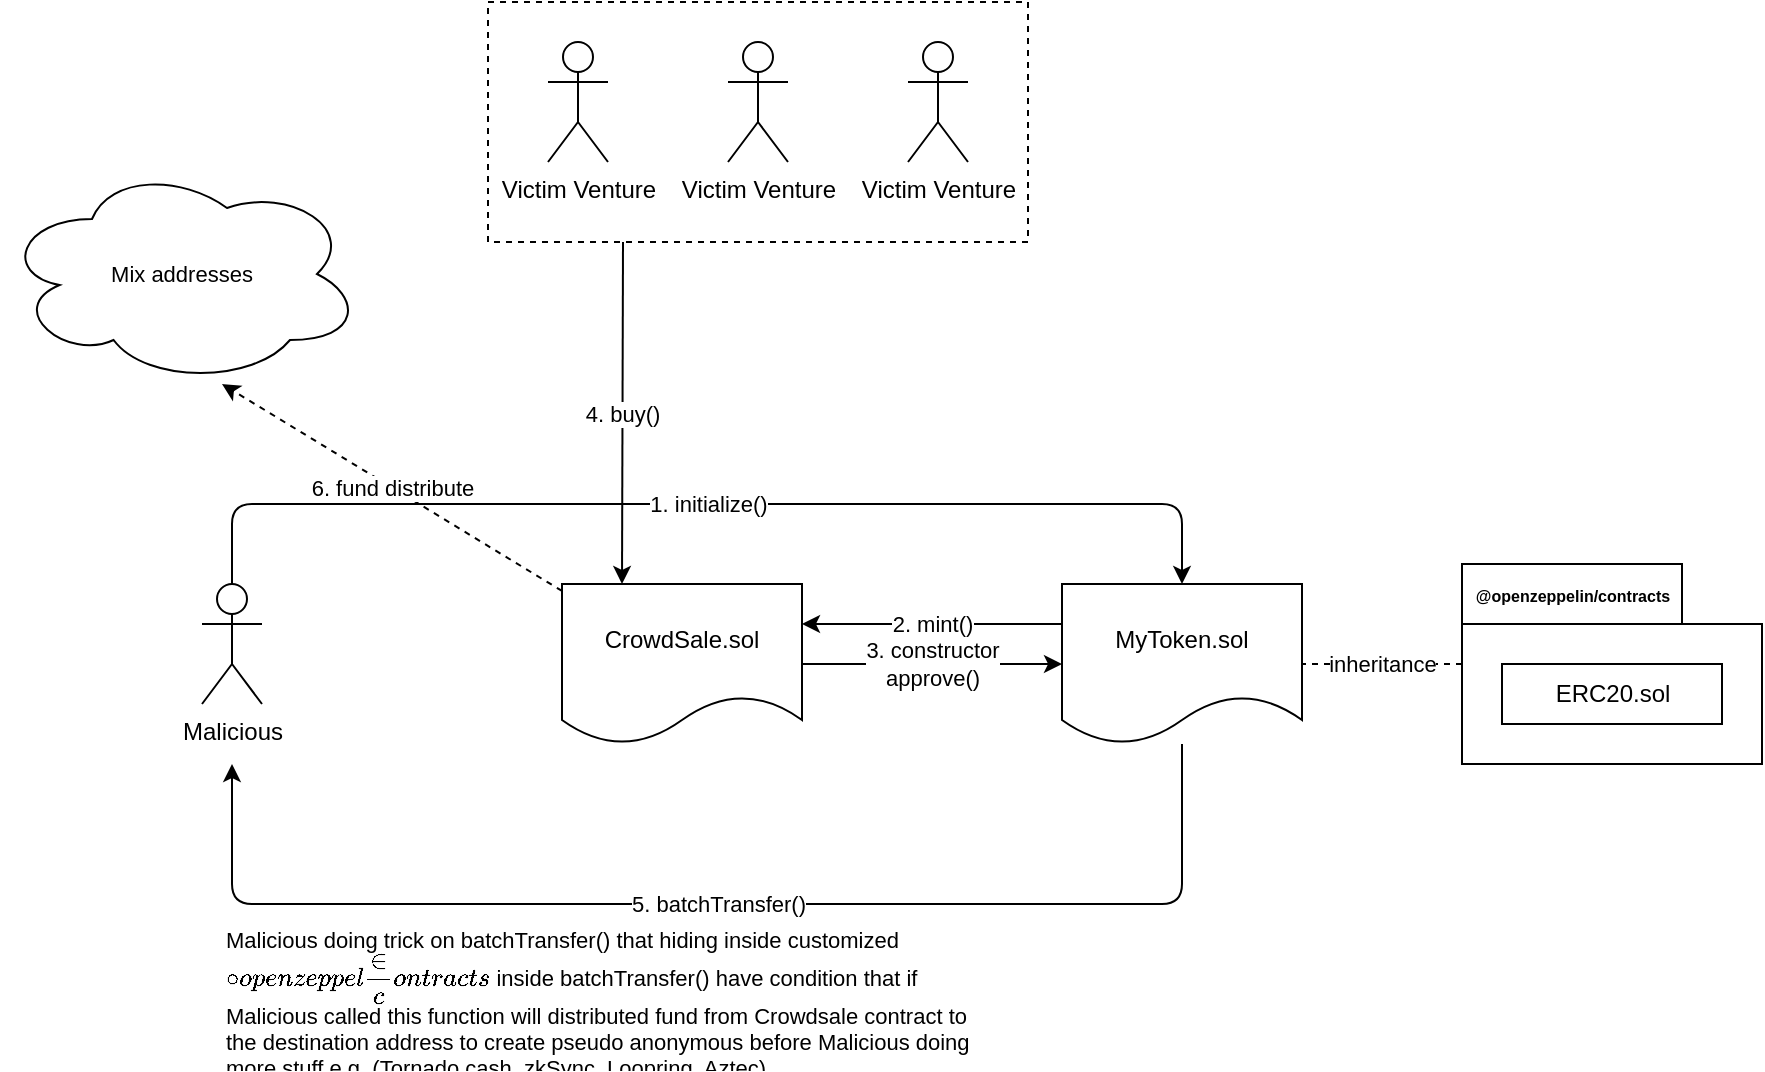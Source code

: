 <mxfile>
    <diagram id="Clo06Q7o2HWKj7E-864_" name="Page-1">
        <mxGraphModel dx="1113" dy="1722" grid="1" gridSize="10" guides="1" tooltips="1" connect="1" arrows="1" fold="1" page="1" pageScale="1" pageWidth="850" pageHeight="1100" background="#ffffff" math="0" shadow="0">
            <root>
                <mxCell id="0"/>
                <mxCell id="1" parent="0"/>
                <mxCell id="17" value="3. constructor&lt;br&gt;approve()" style="edgeStyle=none;html=1;startArrow=none;startFill=0;endArrow=classic;endFill=1;" parent="1" source="6" target="9" edge="1">
                    <mxGeometry relative="1" as="geometry"/>
                </mxCell>
                <mxCell id="36" value="4. buy()" style="edgeStyle=none;html=1;exitX=0.25;exitY=0;exitDx=0;exitDy=0;entryX=0.25;entryY=1;entryDx=0;entryDy=0;fontSize=11;startArrow=classic;startFill=1;endArrow=none;endFill=0;" parent="1" source="6" target="28" edge="1">
                    <mxGeometry relative="1" as="geometry"/>
                </mxCell>
                <mxCell id="40" value="6. fund distribute" style="edgeStyle=none;html=1;fontSize=11;startArrow=none;startFill=0;endArrow=classic;endFill=1;dashed=1;" parent="1" source="6" edge="1">
                    <mxGeometry relative="1" as="geometry">
                        <mxPoint x="60" y="140" as="targetPoint"/>
                    </mxGeometry>
                </mxCell>
                <mxCell id="6" value="CrowdSale.sol" style="shape=document;whiteSpace=wrap;html=1;boundedLbl=1;" parent="1" vertex="1">
                    <mxGeometry x="230" y="240" width="120" height="80" as="geometry"/>
                </mxCell>
                <mxCell id="10" value="2. mint()" style="edgeStyle=none;html=1;exitX=0;exitY=0.25;exitDx=0;exitDy=0;entryX=1;entryY=0.25;entryDx=0;entryDy=0;" parent="1" source="9" target="6" edge="1">
                    <mxGeometry relative="1" as="geometry"/>
                </mxCell>
                <mxCell id="14" value="1. initialize()" style="edgeStyle=none;html=1;endArrow=none;endFill=0;startArrow=classic;startFill=1;" parent="1" source="9" target="11" edge="1">
                    <mxGeometry relative="1" as="geometry">
                        <Array as="points">
                            <mxPoint x="540" y="200"/>
                            <mxPoint x="65" y="200"/>
                        </Array>
                    </mxGeometry>
                </mxCell>
                <mxCell id="19" value="5. batchTransfer()" style="edgeStyle=none;html=1;startArrow=none;startFill=0;endArrow=classic;endFill=1;" parent="1" source="9" edge="1">
                    <mxGeometry relative="1" as="geometry">
                        <mxPoint x="65" y="330" as="targetPoint"/>
                        <Array as="points">
                            <mxPoint x="540" y="400"/>
                            <mxPoint x="65" y="400"/>
                        </Array>
                    </mxGeometry>
                </mxCell>
                <mxCell id="9" value="MyToken.sol" style="shape=document;whiteSpace=wrap;html=1;boundedLbl=1;" parent="1" vertex="1">
                    <mxGeometry x="480" y="240" width="120" height="80" as="geometry"/>
                </mxCell>
                <mxCell id="11" value="Malicious" style="shape=umlActor;verticalLabelPosition=bottom;verticalAlign=top;html=1;outlineConnect=0;" parent="1" vertex="1">
                    <mxGeometry x="50" y="240" width="30" height="60" as="geometry"/>
                </mxCell>
                <mxCell id="22" value="&lt;font style=&quot;font-size: 11px;&quot;&gt;inheritance&lt;/font&gt;" style="edgeStyle=none;html=1;entryX=1;entryY=0.5;entryDx=0;entryDy=0;fontSize=11;startArrow=none;startFill=0;endArrow=none;endFill=0;dashed=1;" parent="1" source="20" target="9" edge="1">
                    <mxGeometry relative="1" as="geometry"/>
                </mxCell>
                <mxCell id="20" value="&lt;font style=&quot;font-size: 8px&quot;&gt;@openzeppelin/contracts&lt;/font&gt;" style="shape=folder;fontStyle=1;tabWidth=110;tabHeight=30;tabPosition=left;html=1;boundedLbl=1;labelInHeader=1;container=1;collapsible=0;recursiveResize=0;" parent="1" vertex="1">
                    <mxGeometry x="680" y="230" width="150" height="100" as="geometry"/>
                </mxCell>
                <mxCell id="21" value="ERC20.sol" style="html=1;" parent="20" vertex="1">
                    <mxGeometry width="110" height="30" relative="1" as="geometry">
                        <mxPoint x="20" y="50" as="offset"/>
                    </mxGeometry>
                </mxCell>
                <mxCell id="33" value="" style="group" parent="1" vertex="1" connectable="0">
                    <mxGeometry x="193" y="-51" width="270" height="120" as="geometry"/>
                </mxCell>
                <mxCell id="24" value="Victim Venture" style="shape=umlActor;verticalLabelPosition=bottom;verticalAlign=top;html=1;outlineConnect=0;" parent="33" vertex="1">
                    <mxGeometry x="30" y="20" width="30" height="60" as="geometry"/>
                </mxCell>
                <mxCell id="26" value="Victim Venture" style="shape=umlActor;verticalLabelPosition=bottom;verticalAlign=top;html=1;outlineConnect=0;" parent="33" vertex="1">
                    <mxGeometry x="120" y="20" width="30" height="60" as="geometry"/>
                </mxCell>
                <mxCell id="27" value="Victim Venture" style="shape=umlActor;verticalLabelPosition=bottom;verticalAlign=top;html=1;outlineConnect=0;" parent="33" vertex="1">
                    <mxGeometry x="210" y="20" width="30" height="60" as="geometry"/>
                </mxCell>
                <mxCell id="28" value="" style="rounded=0;whiteSpace=wrap;html=1;fontSize=11;fillColor=none;dashed=1;" parent="33" vertex="1">
                    <mxGeometry width="270" height="120" as="geometry"/>
                </mxCell>
                <mxCell id="38" value="Malicious doing trick on batchTransfer() that hiding inside customized `@openzeppelin/contracts` inside batchTransfer() have condition that if Malicious called this function will distributed fund from Crowdsale contract to the destination address to create pseudo anonymous before Malicious doing more stuff e.g. (Tornado cash, zkSync, Loopring, Aztec)" style="text;html=1;strokeColor=none;fillColor=none;align=left;verticalAlign=middle;whiteSpace=wrap;rounded=0;dashed=1;fontSize=11;" parent="1" vertex="1">
                    <mxGeometry x="60" y="420" width="380" height="60" as="geometry"/>
                </mxCell>
                <mxCell id="41" value="Mix addresses" style="ellipse;shape=cloud;whiteSpace=wrap;html=1;fontSize=11;fillColor=default;" parent="1" vertex="1">
                    <mxGeometry x="-50" y="30" width="180" height="110" as="geometry"/>
                </mxCell>
            </root>
        </mxGraphModel>
    </diagram>
</mxfile>